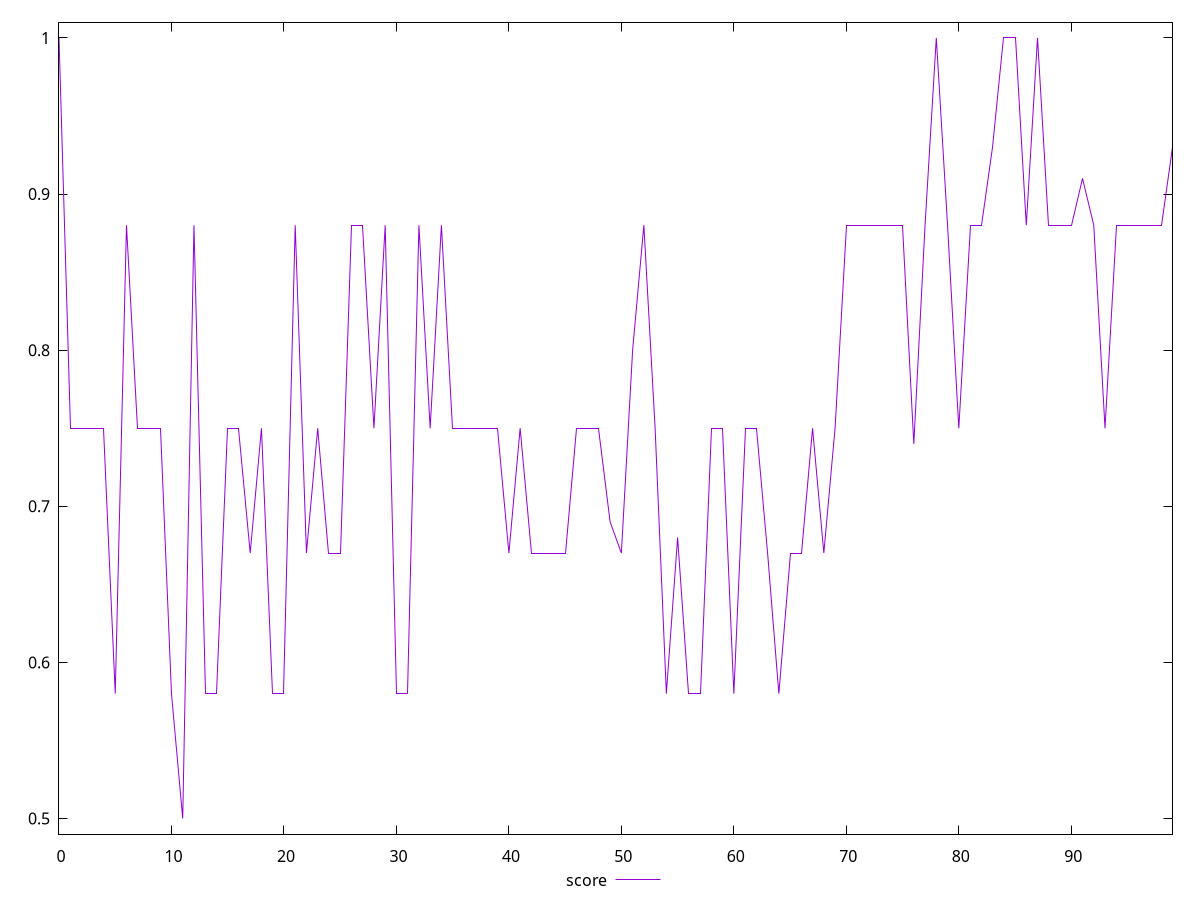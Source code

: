 reset

$score <<EOF
0 1
1 0.75
2 0.75
3 0.75
4 0.75
5 0.58
6 0.88
7 0.75
8 0.75
9 0.75
10 0.58
11 0.5
12 0.88
13 0.58
14 0.58
15 0.75
16 0.75
17 0.67
18 0.75
19 0.58
20 0.58
21 0.88
22 0.67
23 0.75
24 0.67
25 0.67
26 0.88
27 0.88
28 0.75
29 0.88
30 0.58
31 0.58
32 0.88
33 0.75
34 0.88
35 0.75
36 0.75
37 0.75
38 0.75
39 0.75
40 0.67
41 0.75
42 0.67
43 0.67
44 0.67
45 0.67
46 0.75
47 0.75
48 0.75
49 0.69
50 0.67
51 0.8
52 0.88
53 0.75
54 0.58
55 0.68
56 0.58
57 0.58
58 0.75
59 0.75
60 0.58
61 0.75
62 0.75
63 0.67
64 0.58
65 0.67
66 0.67
67 0.75
68 0.67
69 0.75
70 0.88
71 0.88
72 0.88
73 0.88
74 0.88
75 0.88
76 0.74
77 0.88
78 1
79 0.88
80 0.75
81 0.88
82 0.88
83 0.93
84 1
85 1
86 0.88
87 1
88 0.88
89 0.88
90 0.88
91 0.91
92 0.88
93 0.75
94 0.88
95 0.88
96 0.88
97 0.88
98 0.88
99 0.93
EOF

set key outside below
set xrange [0:99]
set yrange [0.49:1.01]
set trange [0.49:1.01]
set terminal svg size 640, 500 enhanced background rgb 'white'
set output "reprap/unused-css-rules/samples/pages/score/values.svg"

plot $score title "score" with line

reset
